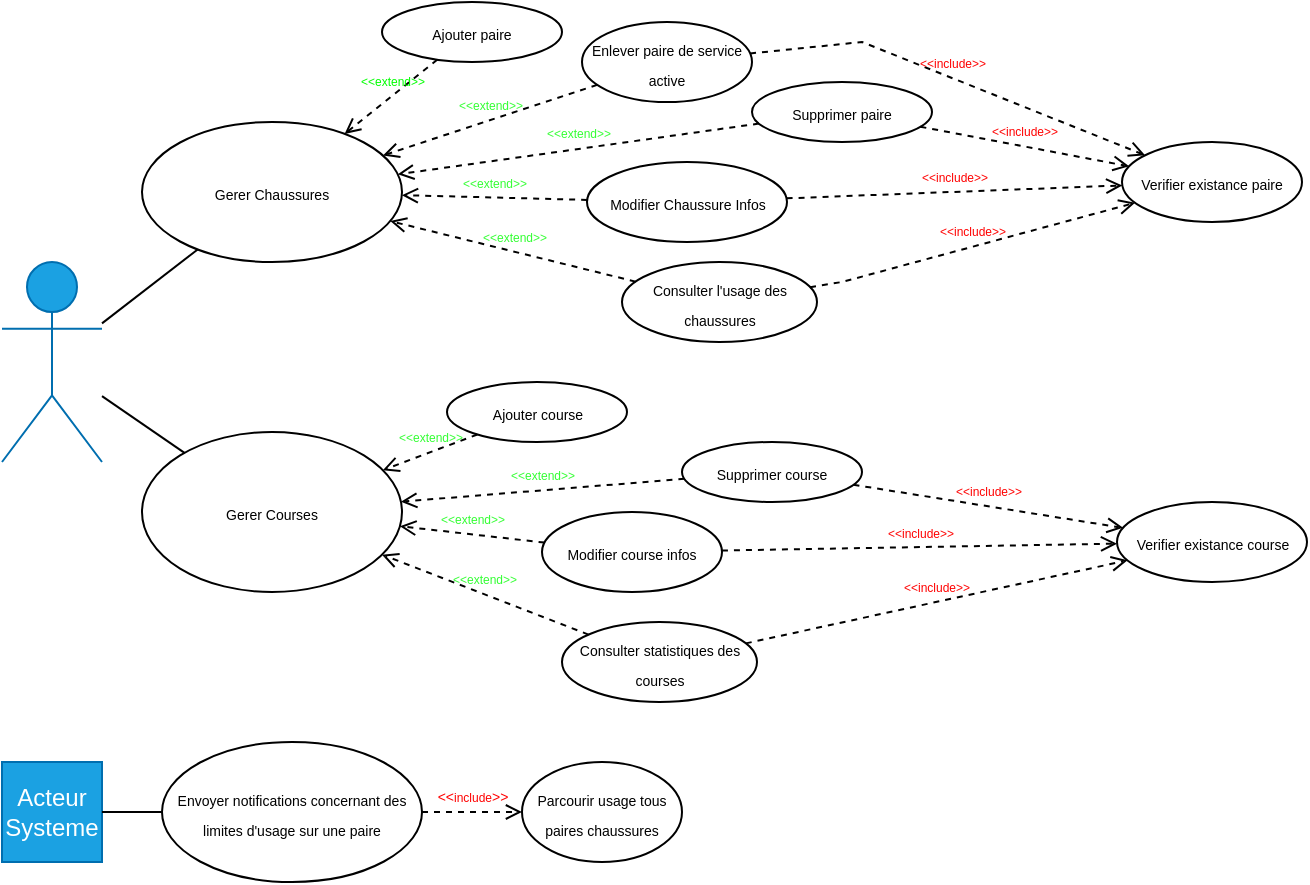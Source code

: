 <mxfile version="24.5.3" type="device">
  <diagram name="Page-1" id="faUnJUujcjYzaFfWnSVf">
    <mxGraphModel dx="811" dy="470" grid="1" gridSize="10" guides="1" tooltips="1" connect="1" arrows="1" fold="1" page="1" pageScale="1" pageWidth="850" pageHeight="1100" math="0" shadow="0">
      <root>
        <mxCell id="0" />
        <mxCell id="1" parent="0" />
        <mxCell id="PFOlJ6qKw8SEMlRd-Y3k-12" value="User" style="shape=umlActor;verticalLabelPosition=bottom;verticalAlign=top;html=1;fillColor=#1ba1e2;fontColor=#ffffff;strokeColor=#006EAF;" vertex="1" parent="1">
          <mxGeometry x="20" y="130" width="50" height="100" as="geometry" />
        </mxCell>
        <mxCell id="PFOlJ6qKw8SEMlRd-Y3k-28" value="&lt;font style=&quot;font-size: 7px;&quot;&gt;Ajouter paire&lt;/font&gt;" style="ellipse;whiteSpace=wrap;html=1;" vertex="1" parent="1">
          <mxGeometry x="210" width="90" height="30" as="geometry" />
        </mxCell>
        <mxCell id="PFOlJ6qKw8SEMlRd-Y3k-29" value="&lt;font style=&quot;font-size: 7px;&quot;&gt;Enlever paire de service active&lt;/font&gt;" style="ellipse;whiteSpace=wrap;html=1;" vertex="1" parent="1">
          <mxGeometry x="310" y="10" width="85" height="40" as="geometry" />
        </mxCell>
        <mxCell id="PFOlJ6qKw8SEMlRd-Y3k-30" value="&lt;font style=&quot;font-size: 7px;&quot;&gt;Envoyer notifications concernant des limites d&#39;usage sur une paire&lt;/font&gt;" style="ellipse;whiteSpace=wrap;html=1;" vertex="1" parent="1">
          <mxGeometry x="100" y="370" width="130" height="70" as="geometry" />
        </mxCell>
        <mxCell id="PFOlJ6qKw8SEMlRd-Y3k-31" value="&lt;font style=&quot;font-size: 7px;&quot;&gt;Modifier Chaussure Infos&lt;/font&gt;" style="ellipse;whiteSpace=wrap;html=1;" vertex="1" parent="1">
          <mxGeometry x="312.5" y="80" width="100" height="40" as="geometry" />
        </mxCell>
        <mxCell id="PFOlJ6qKw8SEMlRd-Y3k-32" value="&lt;font style=&quot;font-size: 7px;&quot;&gt;Gerer Chaussures&lt;/font&gt;" style="ellipse;whiteSpace=wrap;html=1;" vertex="1" parent="1">
          <mxGeometry x="90" y="60" width="130" height="70" as="geometry" />
        </mxCell>
        <mxCell id="PFOlJ6qKw8SEMlRd-Y3k-33" value="&lt;font style=&quot;font-size: 7px;&quot;&gt;Gerer Courses&lt;/font&gt;" style="ellipse;whiteSpace=wrap;html=1;" vertex="1" parent="1">
          <mxGeometry x="90" y="215" width="130" height="80" as="geometry" />
        </mxCell>
        <mxCell id="PFOlJ6qKw8SEMlRd-Y3k-34" value="&lt;font style=&quot;font-size: 7px;&quot;&gt;Ajouter course&lt;/font&gt;" style="ellipse;whiteSpace=wrap;html=1;" vertex="1" parent="1">
          <mxGeometry x="242.5" y="190" width="90" height="30" as="geometry" />
        </mxCell>
        <mxCell id="PFOlJ6qKw8SEMlRd-Y3k-35" value="&lt;font style=&quot;font-size: 7px;&quot;&gt;Modifier course infos&lt;/font&gt;" style="ellipse;whiteSpace=wrap;html=1;" vertex="1" parent="1">
          <mxGeometry x="290" y="255" width="90" height="40" as="geometry" />
        </mxCell>
        <mxCell id="PFOlJ6qKw8SEMlRd-Y3k-36" value="&lt;font style=&quot;font-size: 7px;&quot;&gt;Supprimer paire&lt;/font&gt;" style="ellipse;whiteSpace=wrap;html=1;" vertex="1" parent="1">
          <mxGeometry x="395" y="40" width="90" height="30" as="geometry" />
        </mxCell>
        <mxCell id="PFOlJ6qKw8SEMlRd-Y3k-37" value="&lt;font style=&quot;font-size: 7px;&quot;&gt;Supprimer course&lt;/font&gt;" style="ellipse;whiteSpace=wrap;html=1;" vertex="1" parent="1">
          <mxGeometry x="360" y="220" width="90" height="30" as="geometry" />
        </mxCell>
        <mxCell id="PFOlJ6qKw8SEMlRd-Y3k-38" value="&lt;font style=&quot;font-size: 7px;&quot;&gt;Consulter statistiques des courses&lt;/font&gt;" style="ellipse;whiteSpace=wrap;html=1;" vertex="1" parent="1">
          <mxGeometry x="300" y="310" width="97.5" height="40" as="geometry" />
        </mxCell>
        <mxCell id="PFOlJ6qKw8SEMlRd-Y3k-39" value="&lt;font style=&quot;font-size: 7px;&quot;&gt;Consulter l&#39;usage des chaussures&lt;/font&gt;" style="ellipse;whiteSpace=wrap;html=1;" vertex="1" parent="1">
          <mxGeometry x="330" y="130" width="97.5" height="40" as="geometry" />
        </mxCell>
        <mxCell id="PFOlJ6qKw8SEMlRd-Y3k-52" value="&lt;font color=&quot;#00ff00&quot; style=&quot;font-size: 6px;&quot;&gt;&amp;lt;&amp;lt;extend&amp;gt;&amp;gt;&lt;/font&gt;" style="html=1;verticalAlign=bottom;labelBackgroundColor=none;endArrow=open;endFill=0;dashed=1;rounded=0;" edge="1" parent="1" source="PFOlJ6qKw8SEMlRd-Y3k-28" target="PFOlJ6qKw8SEMlRd-Y3k-32">
          <mxGeometry width="160" relative="1" as="geometry">
            <mxPoint x="250" y="190" as="sourcePoint" />
            <mxPoint x="410" y="190" as="targetPoint" />
          </mxGeometry>
        </mxCell>
        <mxCell id="PFOlJ6qKw8SEMlRd-Y3k-54" value="&lt;font color=&quot;#33ff33&quot; style=&quot;font-size: 6px;&quot;&gt;&amp;lt;&amp;lt;extend&amp;gt;&amp;gt;&lt;/font&gt;" style="html=1;verticalAlign=bottom;labelBackgroundColor=none;endArrow=open;endFill=0;dashed=1;rounded=0;" edge="1" parent="1" source="PFOlJ6qKw8SEMlRd-Y3k-36" target="PFOlJ6qKw8SEMlRd-Y3k-32">
          <mxGeometry width="160" relative="1" as="geometry">
            <mxPoint x="345" y="74" as="sourcePoint" />
            <mxPoint x="280" y="72" as="targetPoint" />
          </mxGeometry>
        </mxCell>
        <mxCell id="PFOlJ6qKw8SEMlRd-Y3k-55" value="&lt;font style=&quot;font-size: 7px;&quot;&gt;Verifier existance paire&lt;/font&gt;" style="ellipse;whiteSpace=wrap;html=1;" vertex="1" parent="1">
          <mxGeometry x="580" y="70" width="90" height="40" as="geometry" />
        </mxCell>
        <mxCell id="PFOlJ6qKw8SEMlRd-Y3k-56" value="&lt;font color=&quot;#ff0000&quot; style=&quot;font-size: 6px;&quot;&gt;&amp;lt;&amp;lt;include&amp;gt;&amp;gt;&lt;/font&gt;" style="html=1;verticalAlign=bottom;labelBackgroundColor=none;endArrow=open;endFill=0;dashed=1;rounded=0;" edge="1" parent="1" source="PFOlJ6qKw8SEMlRd-Y3k-36" target="PFOlJ6qKw8SEMlRd-Y3k-55">
          <mxGeometry width="160" relative="1" as="geometry">
            <mxPoint x="250" y="200" as="sourcePoint" />
            <mxPoint x="410" y="200" as="targetPoint" />
          </mxGeometry>
        </mxCell>
        <mxCell id="PFOlJ6qKw8SEMlRd-Y3k-57" value="&lt;font color=&quot;#33ff33&quot; style=&quot;font-size: 6px;&quot;&gt;&amp;lt;&amp;lt;extend&amp;gt;&amp;gt;&lt;/font&gt;" style="html=1;verticalAlign=bottom;labelBackgroundColor=none;endArrow=open;endFill=0;dashed=1;rounded=0;" edge="1" parent="1" source="PFOlJ6qKw8SEMlRd-Y3k-39" target="PFOlJ6qKw8SEMlRd-Y3k-32">
          <mxGeometry width="160" relative="1" as="geometry">
            <mxPoint x="464" y="31" as="sourcePoint" />
            <mxPoint x="278" y="60" as="targetPoint" />
          </mxGeometry>
        </mxCell>
        <mxCell id="PFOlJ6qKw8SEMlRd-Y3k-58" value="&lt;font color=&quot;#33ff33&quot; style=&quot;font-size: 6px;&quot;&gt;&amp;lt;&amp;lt;extend&amp;gt;&amp;gt;&lt;/font&gt;" style="html=1;verticalAlign=bottom;labelBackgroundColor=none;endArrow=open;endFill=0;dashed=1;rounded=0;" edge="1" parent="1" source="PFOlJ6qKw8SEMlRd-Y3k-31" target="PFOlJ6qKw8SEMlRd-Y3k-32">
          <mxGeometry width="160" relative="1" as="geometry">
            <mxPoint x="289" y="123" as="sourcePoint" />
            <mxPoint x="257" y="100" as="targetPoint" />
          </mxGeometry>
        </mxCell>
        <mxCell id="PFOlJ6qKw8SEMlRd-Y3k-59" value="&lt;font color=&quot;#ff0000&quot; style=&quot;font-size: 6px;&quot;&gt;&amp;lt;&amp;lt;include&amp;gt;&amp;gt;&lt;/font&gt;" style="html=1;verticalAlign=bottom;labelBackgroundColor=none;endArrow=open;endFill=0;dashed=1;rounded=0;" edge="1" parent="1" source="PFOlJ6qKw8SEMlRd-Y3k-31" target="PFOlJ6qKw8SEMlRd-Y3k-55">
          <mxGeometry width="160" relative="1" as="geometry">
            <mxPoint x="539" y="35" as="sourcePoint" />
            <mxPoint x="550" y="60" as="targetPoint" />
            <Array as="points" />
          </mxGeometry>
        </mxCell>
        <mxCell id="PFOlJ6qKw8SEMlRd-Y3k-60" value="&lt;font color=&quot;#ff0000&quot; style=&quot;font-size: 6px;&quot;&gt;&amp;lt;&amp;lt;include&amp;gt;&amp;gt;&lt;/font&gt;" style="html=1;verticalAlign=bottom;labelBackgroundColor=none;endArrow=open;endFill=0;dashed=1;rounded=0;" edge="1" parent="1" source="PFOlJ6qKw8SEMlRd-Y3k-39" target="PFOlJ6qKw8SEMlRd-Y3k-55">
          <mxGeometry width="160" relative="1" as="geometry">
            <mxPoint x="467" y="115" as="sourcePoint" />
            <mxPoint x="582" y="66" as="targetPoint" />
            <Array as="points">
              <mxPoint x="440" y="140" />
            </Array>
          </mxGeometry>
        </mxCell>
        <mxCell id="PFOlJ6qKw8SEMlRd-Y3k-61" value="Acteur Systeme" style="whiteSpace=wrap;html=1;aspect=fixed;fillColor=#1ba1e2;fontColor=#ffffff;strokeColor=#006EAF;" vertex="1" parent="1">
          <mxGeometry x="20" y="380" width="50" height="50" as="geometry" />
        </mxCell>
        <mxCell id="PFOlJ6qKw8SEMlRd-Y3k-62" value="&lt;font color=&quot;#33ff33&quot; style=&quot;font-size: 6px;&quot;&gt;&amp;lt;&amp;lt;extend&amp;gt;&amp;gt;&lt;/font&gt;" style="html=1;verticalAlign=bottom;labelBackgroundColor=none;endArrow=open;endFill=0;dashed=1;rounded=0;" edge="1" parent="1" source="PFOlJ6qKw8SEMlRd-Y3k-34" target="PFOlJ6qKw8SEMlRd-Y3k-33">
          <mxGeometry width="160" relative="1" as="geometry">
            <mxPoint x="283" y="132" as="sourcePoint" />
            <mxPoint x="251" y="103" as="targetPoint" />
            <Array as="points" />
          </mxGeometry>
        </mxCell>
        <mxCell id="PFOlJ6qKw8SEMlRd-Y3k-65" value="&lt;font color=&quot;#33ff33&quot; style=&quot;font-size: 6px;&quot;&gt;&amp;lt;&amp;lt;extend&amp;gt;&amp;gt;&lt;/font&gt;" style="html=1;verticalAlign=bottom;labelBackgroundColor=none;endArrow=open;endFill=0;dashed=1;rounded=0;" edge="1" parent="1" source="PFOlJ6qKw8SEMlRd-Y3k-37" target="PFOlJ6qKw8SEMlRd-Y3k-33">
          <mxGeometry width="160" relative="1" as="geometry">
            <mxPoint x="330" y="70" as="sourcePoint" />
            <mxPoint x="280" y="70" as="targetPoint" />
          </mxGeometry>
        </mxCell>
        <mxCell id="PFOlJ6qKw8SEMlRd-Y3k-66" value="&lt;font style=&quot;font-size: 7px;&quot;&gt;Parcourir usage tous paires chaussures&lt;/font&gt;" style="ellipse;whiteSpace=wrap;html=1;" vertex="1" parent="1">
          <mxGeometry x="280" y="380" width="80" height="50" as="geometry" />
        </mxCell>
        <mxCell id="PFOlJ6qKw8SEMlRd-Y3k-67" value="&lt;font color=&quot;#ff0000&quot;&gt;&lt;font style=&quot;font-size: 7px;&quot;&gt;&amp;lt;&amp;lt;&lt;/font&gt;&lt;font style=&quot;font-size: 6px;&quot;&gt;include&lt;/font&gt;&lt;font style=&quot;font-size: 7px;&quot;&gt;&amp;gt;&amp;gt;&lt;/font&gt;&lt;/font&gt;" style="html=1;verticalAlign=bottom;labelBackgroundColor=none;endArrow=open;endFill=0;dashed=1;rounded=0;" edge="1" parent="1" source="PFOlJ6qKw8SEMlRd-Y3k-30" target="PFOlJ6qKw8SEMlRd-Y3k-66">
          <mxGeometry width="160" relative="1" as="geometry">
            <mxPoint x="462" y="230" as="sourcePoint" />
            <mxPoint x="332" y="165" as="targetPoint" />
          </mxGeometry>
        </mxCell>
        <mxCell id="PFOlJ6qKw8SEMlRd-Y3k-68" value="&lt;font style=&quot;font-size: 7px;&quot;&gt;Verifier existance course&lt;/font&gt;" style="ellipse;whiteSpace=wrap;html=1;" vertex="1" parent="1">
          <mxGeometry x="577.5" y="250" width="95" height="40" as="geometry" />
        </mxCell>
        <mxCell id="PFOlJ6qKw8SEMlRd-Y3k-69" value="&lt;font color=&quot;#33ff33&quot; style=&quot;font-size: 6px;&quot;&gt;&amp;lt;&amp;lt;extend&amp;gt;&amp;gt;&lt;/font&gt;" style="html=1;verticalAlign=bottom;labelBackgroundColor=none;endArrow=open;endFill=0;dashed=1;rounded=0;" edge="1" parent="1" source="PFOlJ6qKw8SEMlRd-Y3k-35" target="PFOlJ6qKw8SEMlRd-Y3k-33">
          <mxGeometry width="160" relative="1" as="geometry">
            <mxPoint x="394" y="119" as="sourcePoint" />
            <mxPoint x="274" y="86" as="targetPoint" />
          </mxGeometry>
        </mxCell>
        <mxCell id="PFOlJ6qKw8SEMlRd-Y3k-70" value="&lt;font color=&quot;#ff0000&quot; style=&quot;font-size: 6px;&quot;&gt;&amp;lt;&amp;lt;include&amp;gt;&amp;gt;&lt;/font&gt;" style="html=1;verticalAlign=bottom;labelBackgroundColor=none;endArrow=open;endFill=0;dashed=1;rounded=0;" edge="1" parent="1" source="PFOlJ6qKw8SEMlRd-Y3k-35" target="PFOlJ6qKw8SEMlRd-Y3k-68">
          <mxGeometry width="160" relative="1" as="geometry">
            <mxPoint x="467" y="115" as="sourcePoint" />
            <mxPoint x="582" y="66" as="targetPoint" />
          </mxGeometry>
        </mxCell>
        <mxCell id="PFOlJ6qKw8SEMlRd-Y3k-71" value="&lt;font color=&quot;#ff0000&quot; style=&quot;font-size: 6px;&quot;&gt;&amp;lt;&amp;lt;include&amp;gt;&amp;gt;&lt;/font&gt;" style="html=1;verticalAlign=bottom;labelBackgroundColor=none;endArrow=open;endFill=0;dashed=1;rounded=0;" edge="1" parent="1" source="PFOlJ6qKw8SEMlRd-Y3k-37" target="PFOlJ6qKw8SEMlRd-Y3k-68">
          <mxGeometry width="160" relative="1" as="geometry">
            <mxPoint x="517" y="33" as="sourcePoint" />
            <mxPoint x="576" y="47" as="targetPoint" />
          </mxGeometry>
        </mxCell>
        <mxCell id="PFOlJ6qKw8SEMlRd-Y3k-72" value="&lt;font color=&quot;#ff0000&quot; style=&quot;font-size: 6px;&quot;&gt;&amp;lt;&amp;lt;include&amp;gt;&amp;gt;&lt;/font&gt;" style="html=1;verticalAlign=bottom;labelBackgroundColor=none;endArrow=open;endFill=0;dashed=1;rounded=0;" edge="1" parent="1" source="PFOlJ6qKw8SEMlRd-Y3k-38" target="PFOlJ6qKw8SEMlRd-Y3k-68">
          <mxGeometry width="160" relative="1" as="geometry">
            <mxPoint x="333" y="136" as="sourcePoint" />
            <mxPoint x="574" y="62" as="targetPoint" />
          </mxGeometry>
        </mxCell>
        <mxCell id="PFOlJ6qKw8SEMlRd-Y3k-73" value="&lt;font color=&quot;#ff0000&quot; style=&quot;font-size: 6px;&quot;&gt;&amp;lt;&amp;lt;include&amp;gt;&amp;gt;&lt;/font&gt;" style="html=1;verticalAlign=bottom;labelBackgroundColor=none;endArrow=open;endFill=0;dashed=1;rounded=0;" edge="1" parent="1" source="PFOlJ6qKw8SEMlRd-Y3k-29" target="PFOlJ6qKw8SEMlRd-Y3k-55">
          <mxGeometry width="160" relative="1" as="geometry">
            <mxPoint x="494" y="48" as="sourcePoint" />
            <mxPoint x="571" y="53" as="targetPoint" />
            <Array as="points">
              <mxPoint x="450" y="20" />
            </Array>
          </mxGeometry>
        </mxCell>
        <mxCell id="PFOlJ6qKw8SEMlRd-Y3k-74" value="&lt;font color=&quot;#33ff33&quot; style=&quot;font-size: 6px;&quot;&gt;&amp;lt;&amp;lt;extend&amp;gt;&amp;gt;&lt;/font&gt;" style="html=1;verticalAlign=bottom;labelBackgroundColor=none;endArrow=open;endFill=0;dashed=1;rounded=0;" edge="1" parent="1" source="PFOlJ6qKw8SEMlRd-Y3k-29" target="PFOlJ6qKw8SEMlRd-Y3k-32">
          <mxGeometry width="160" relative="1" as="geometry">
            <mxPoint x="383" y="93" as="sourcePoint" />
            <mxPoint x="278" y="79" as="targetPoint" />
            <Array as="points" />
          </mxGeometry>
        </mxCell>
        <mxCell id="PFOlJ6qKw8SEMlRd-Y3k-75" value="&lt;font color=&quot;#33ff33&quot; style=&quot;font-size: 6px;&quot;&gt;&amp;lt;&amp;lt;extend&amp;gt;&amp;gt;&lt;/font&gt;" style="html=1;verticalAlign=bottom;labelBackgroundColor=none;endArrow=open;endFill=0;dashed=1;rounded=0;" edge="1" parent="1" source="PFOlJ6qKw8SEMlRd-Y3k-38" target="PFOlJ6qKw8SEMlRd-Y3k-33">
          <mxGeometry width="160" relative="1" as="geometry">
            <mxPoint x="257" y="362" as="sourcePoint" />
            <mxPoint x="197" y="352" as="targetPoint" />
          </mxGeometry>
        </mxCell>
        <mxCell id="PFOlJ6qKw8SEMlRd-Y3k-76" value="" style="endArrow=none;html=1;rounded=0;" edge="1" parent="1" source="PFOlJ6qKw8SEMlRd-Y3k-33" target="PFOlJ6qKw8SEMlRd-Y3k-12">
          <mxGeometry width="50" height="50" relative="1" as="geometry">
            <mxPoint x="330" y="330" as="sourcePoint" />
            <mxPoint x="380" y="280" as="targetPoint" />
            <Array as="points" />
          </mxGeometry>
        </mxCell>
        <mxCell id="PFOlJ6qKw8SEMlRd-Y3k-77" value="" style="endArrow=none;html=1;rounded=0;" edge="1" parent="1" source="PFOlJ6qKw8SEMlRd-Y3k-12" target="PFOlJ6qKw8SEMlRd-Y3k-32">
          <mxGeometry width="50" height="50" relative="1" as="geometry">
            <mxPoint x="330" y="190" as="sourcePoint" />
            <mxPoint x="380" y="140" as="targetPoint" />
          </mxGeometry>
        </mxCell>
        <mxCell id="PFOlJ6qKw8SEMlRd-Y3k-78" value="" style="endArrow=none;html=1;rounded=0;" edge="1" parent="1" source="PFOlJ6qKw8SEMlRd-Y3k-30" target="PFOlJ6qKw8SEMlRd-Y3k-61">
          <mxGeometry width="50" height="50" relative="1" as="geometry">
            <mxPoint x="320" y="340" as="sourcePoint" />
            <mxPoint x="370" y="290" as="targetPoint" />
          </mxGeometry>
        </mxCell>
      </root>
    </mxGraphModel>
  </diagram>
</mxfile>
